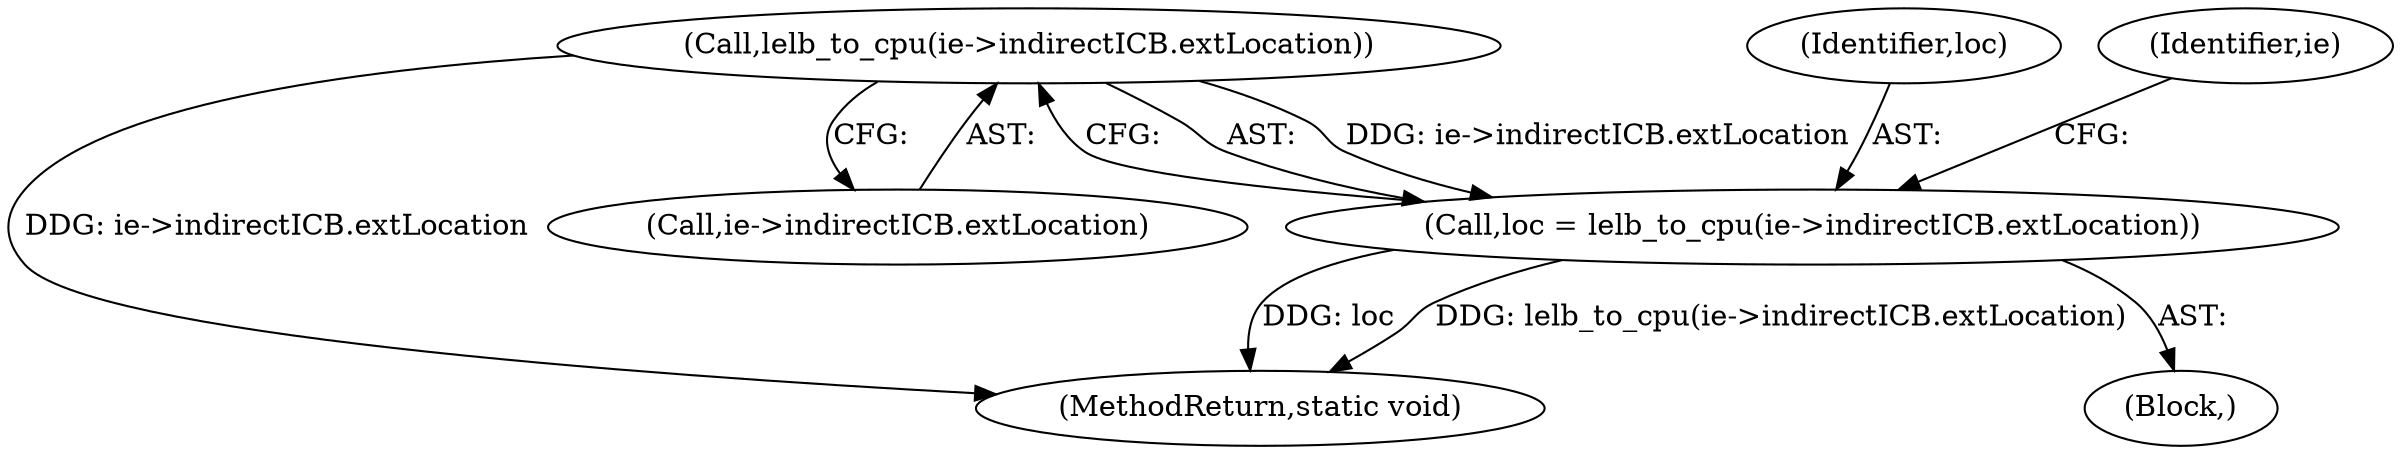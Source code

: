 digraph "0_linux_c03aa9f6e1f938618e6db2e23afef0574efeeb65@pointer" {
"1000241" [label="(Call,lelb_to_cpu(ie->indirectICB.extLocation))"];
"1000239" [label="(Call,loc = lelb_to_cpu(ie->indirectICB.extLocation))"];
"1000225" [label="(Block,)"];
"1000239" [label="(Call,loc = lelb_to_cpu(ie->indirectICB.extLocation))"];
"1000240" [label="(Identifier,loc)"];
"1001156" [label="(MethodReturn,static void)"];
"1000251" [label="(Identifier,ie)"];
"1000241" [label="(Call,lelb_to_cpu(ie->indirectICB.extLocation))"];
"1000242" [label="(Call,ie->indirectICB.extLocation)"];
"1000241" -> "1000239"  [label="AST: "];
"1000241" -> "1000242"  [label="CFG: "];
"1000242" -> "1000241"  [label="AST: "];
"1000239" -> "1000241"  [label="CFG: "];
"1000241" -> "1001156"  [label="DDG: ie->indirectICB.extLocation"];
"1000241" -> "1000239"  [label="DDG: ie->indirectICB.extLocation"];
"1000239" -> "1000225"  [label="AST: "];
"1000240" -> "1000239"  [label="AST: "];
"1000251" -> "1000239"  [label="CFG: "];
"1000239" -> "1001156"  [label="DDG: loc"];
"1000239" -> "1001156"  [label="DDG: lelb_to_cpu(ie->indirectICB.extLocation)"];
}
